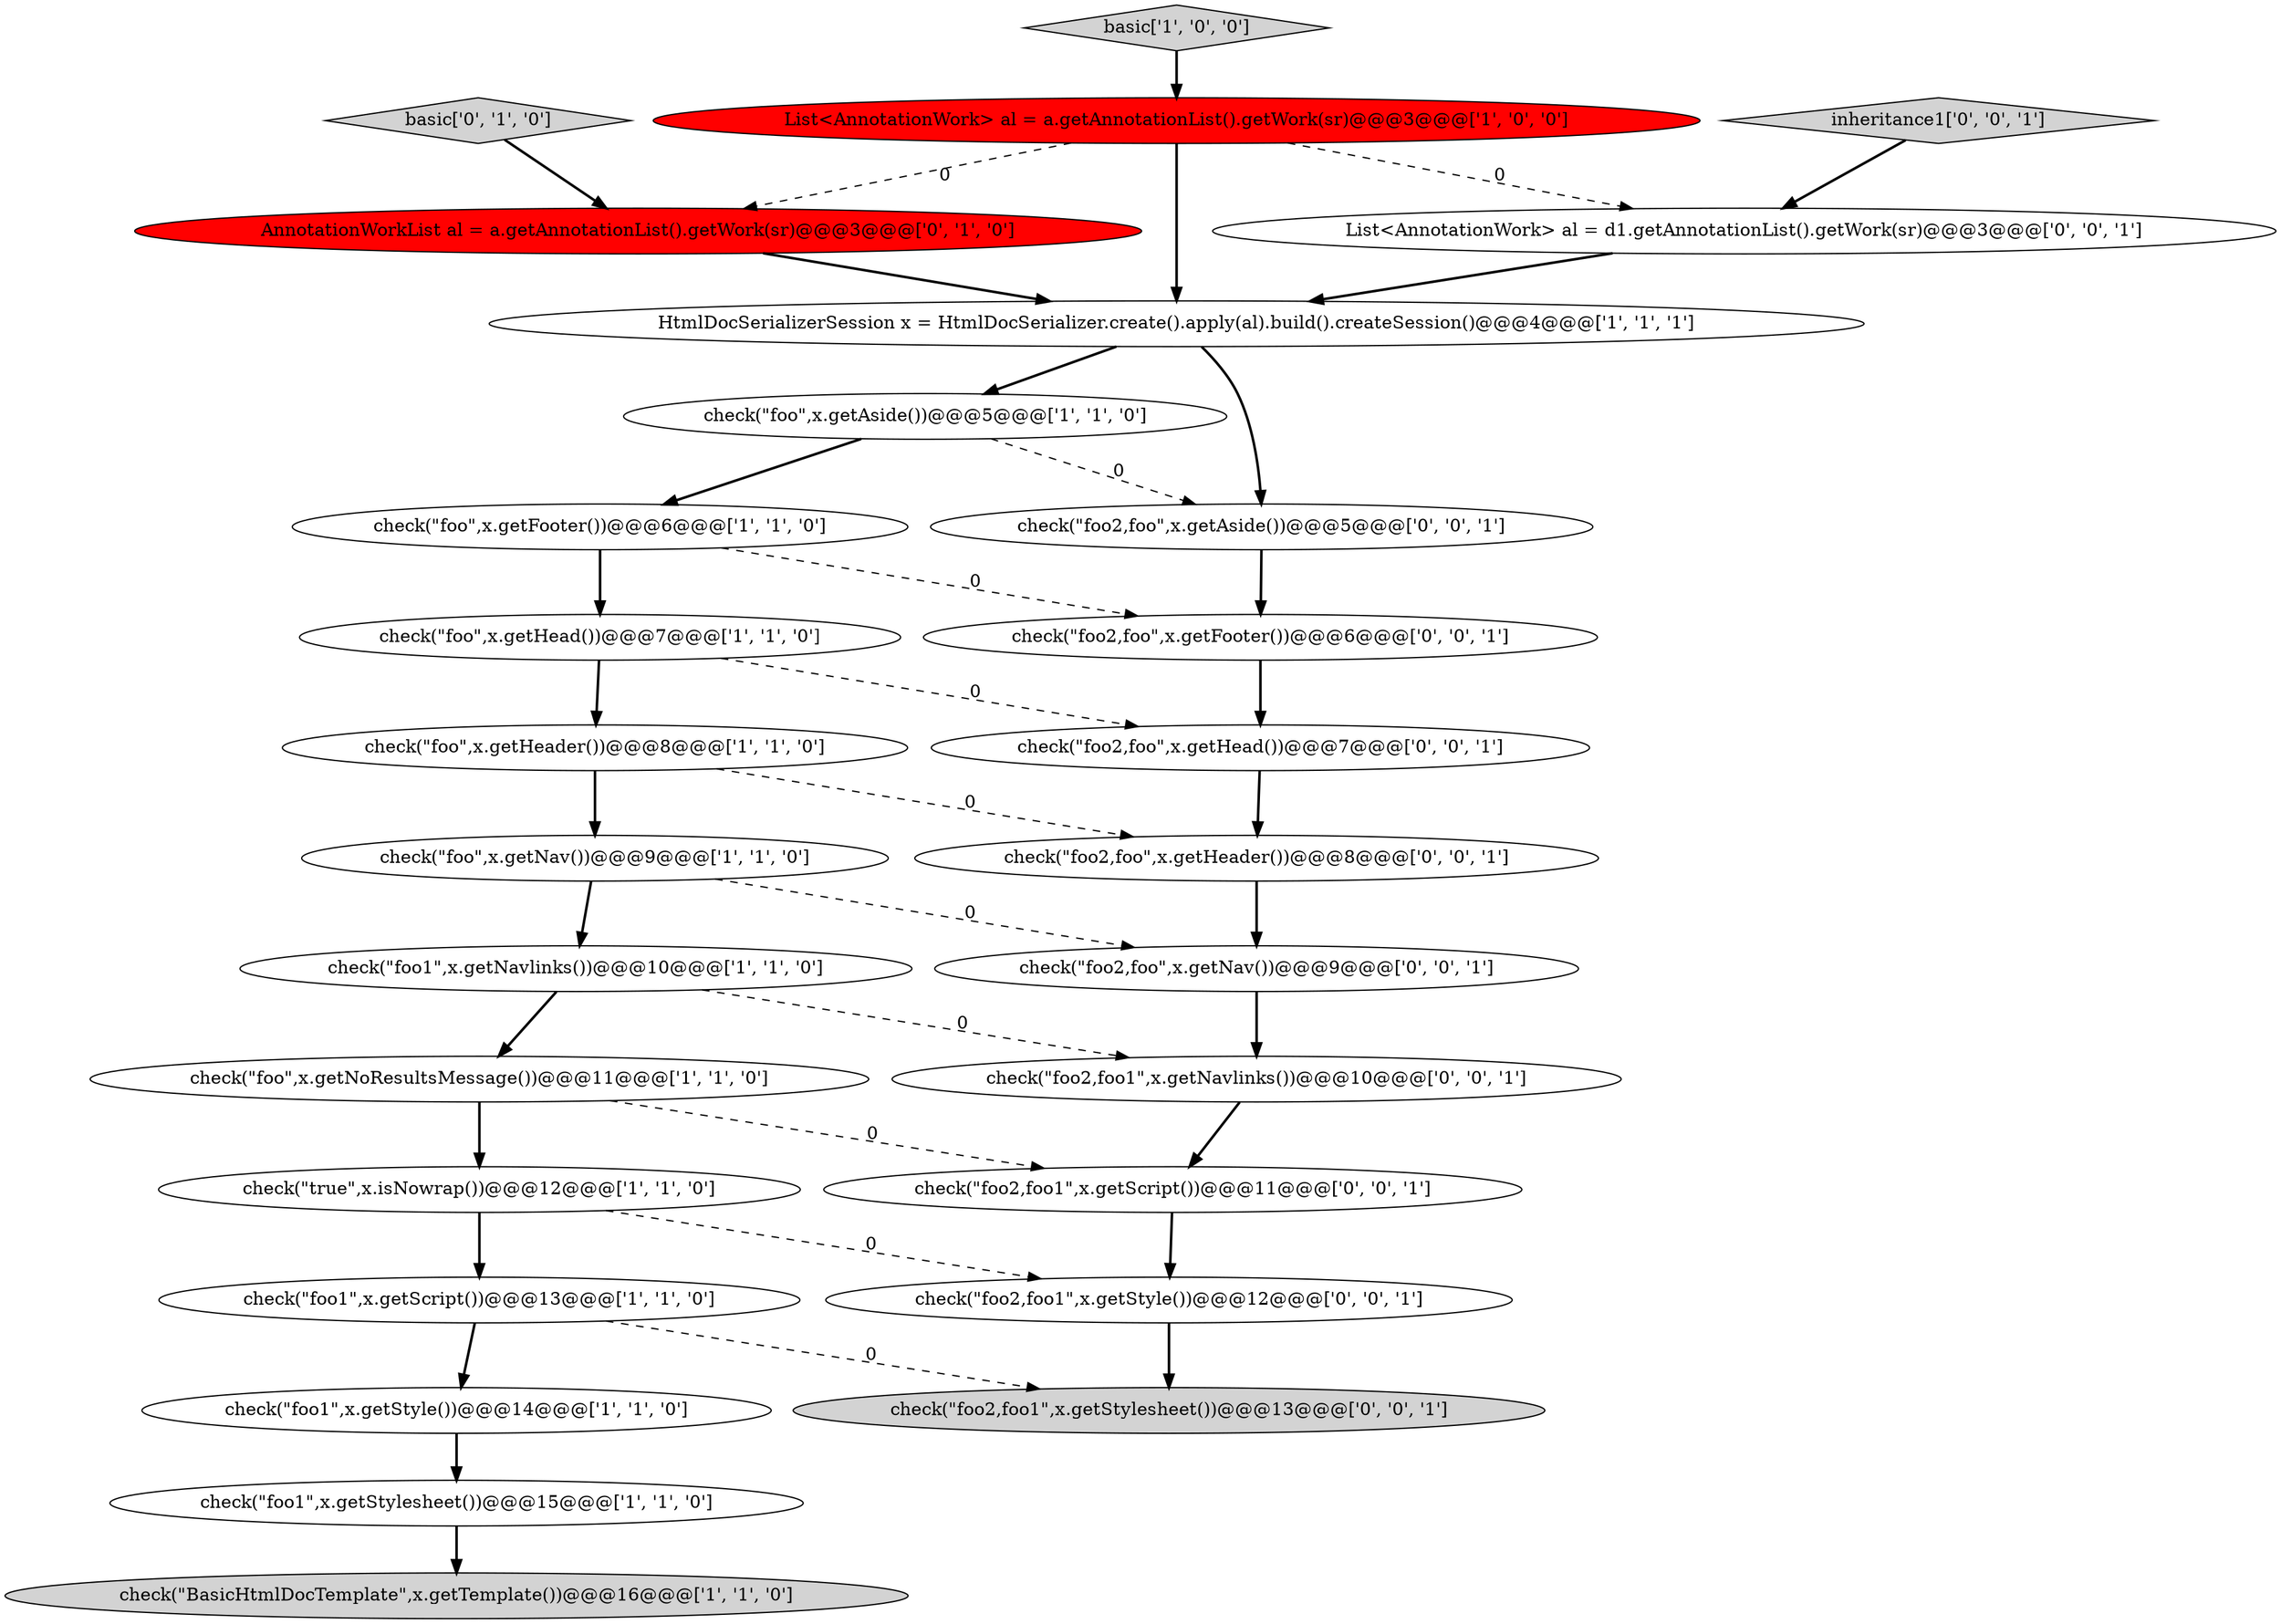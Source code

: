 digraph {
1 [style = filled, label = "HtmlDocSerializerSession x = HtmlDocSerializer.create().apply(al).build().createSession()@@@4@@@['1', '1', '1']", fillcolor = white, shape = ellipse image = "AAA0AAABBB1BBB"];
7 [style = filled, label = "check(\"foo\",x.getNav())@@@9@@@['1', '1', '0']", fillcolor = white, shape = ellipse image = "AAA0AAABBB1BBB"];
16 [style = filled, label = "basic['0', '1', '0']", fillcolor = lightgray, shape = diamond image = "AAA0AAABBB2BBB"];
13 [style = filled, label = "check(\"foo\",x.getAside())@@@5@@@['1', '1', '0']", fillcolor = white, shape = ellipse image = "AAA0AAABBB1BBB"];
20 [style = filled, label = "check(\"foo2,foo1\",x.getStyle())@@@12@@@['0', '0', '1']", fillcolor = white, shape = ellipse image = "AAA0AAABBB3BBB"];
12 [style = filled, label = "check(\"true\",x.isNowrap())@@@12@@@['1', '1', '0']", fillcolor = white, shape = ellipse image = "AAA0AAABBB1BBB"];
21 [style = filled, label = "check(\"foo2,foo\",x.getAside())@@@5@@@['0', '0', '1']", fillcolor = white, shape = ellipse image = "AAA0AAABBB3BBB"];
5 [style = filled, label = "check(\"foo1\",x.getStyle())@@@14@@@['1', '1', '0']", fillcolor = white, shape = ellipse image = "AAA0AAABBB1BBB"];
22 [style = filled, label = "check(\"foo2,foo\",x.getNav())@@@9@@@['0', '0', '1']", fillcolor = white, shape = ellipse image = "AAA0AAABBB3BBB"];
14 [style = filled, label = "check(\"foo1\",x.getStylesheet())@@@15@@@['1', '1', '0']", fillcolor = white, shape = ellipse image = "AAA0AAABBB1BBB"];
4 [style = filled, label = "check(\"foo\",x.getHeader())@@@8@@@['1', '1', '0']", fillcolor = white, shape = ellipse image = "AAA0AAABBB1BBB"];
19 [style = filled, label = "check(\"foo2,foo1\",x.getStylesheet())@@@13@@@['0', '0', '1']", fillcolor = lightgray, shape = ellipse image = "AAA0AAABBB3BBB"];
9 [style = filled, label = "List<AnnotationWork> al = a.getAnnotationList().getWork(sr)@@@3@@@['1', '0', '0']", fillcolor = red, shape = ellipse image = "AAA1AAABBB1BBB"];
0 [style = filled, label = "check(\"BasicHtmlDocTemplate\",x.getTemplate())@@@16@@@['1', '1', '0']", fillcolor = lightgray, shape = ellipse image = "AAA0AAABBB1BBB"];
8 [style = filled, label = "basic['1', '0', '0']", fillcolor = lightgray, shape = diamond image = "AAA0AAABBB1BBB"];
15 [style = filled, label = "AnnotationWorkList al = a.getAnnotationList().getWork(sr)@@@3@@@['0', '1', '0']", fillcolor = red, shape = ellipse image = "AAA1AAABBB2BBB"];
27 [style = filled, label = "inheritance1['0', '0', '1']", fillcolor = lightgray, shape = diamond image = "AAA0AAABBB3BBB"];
17 [style = filled, label = "check(\"foo2,foo\",x.getHead())@@@7@@@['0', '0', '1']", fillcolor = white, shape = ellipse image = "AAA0AAABBB3BBB"];
18 [style = filled, label = "check(\"foo2,foo1\",x.getScript())@@@11@@@['0', '0', '1']", fillcolor = white, shape = ellipse image = "AAA0AAABBB3BBB"];
23 [style = filled, label = "check(\"foo2,foo\",x.getHeader())@@@8@@@['0', '0', '1']", fillcolor = white, shape = ellipse image = "AAA0AAABBB3BBB"];
25 [style = filled, label = "List<AnnotationWork> al = d1.getAnnotationList().getWork(sr)@@@3@@@['0', '0', '1']", fillcolor = white, shape = ellipse image = "AAA0AAABBB3BBB"];
26 [style = filled, label = "check(\"foo2,foo1\",x.getNavlinks())@@@10@@@['0', '0', '1']", fillcolor = white, shape = ellipse image = "AAA0AAABBB3BBB"];
24 [style = filled, label = "check(\"foo2,foo\",x.getFooter())@@@6@@@['0', '0', '1']", fillcolor = white, shape = ellipse image = "AAA0AAABBB3BBB"];
2 [style = filled, label = "check(\"foo1\",x.getNavlinks())@@@10@@@['1', '1', '0']", fillcolor = white, shape = ellipse image = "AAA0AAABBB1BBB"];
10 [style = filled, label = "check(\"foo\",x.getFooter())@@@6@@@['1', '1', '0']", fillcolor = white, shape = ellipse image = "AAA0AAABBB1BBB"];
3 [style = filled, label = "check(\"foo1\",x.getScript())@@@13@@@['1', '1', '0']", fillcolor = white, shape = ellipse image = "AAA0AAABBB1BBB"];
6 [style = filled, label = "check(\"foo\",x.getHead())@@@7@@@['1', '1', '0']", fillcolor = white, shape = ellipse image = "AAA0AAABBB1BBB"];
11 [style = filled, label = "check(\"foo\",x.getNoResultsMessage())@@@11@@@['1', '1', '0']", fillcolor = white, shape = ellipse image = "AAA0AAABBB1BBB"];
13->10 [style = bold, label=""];
16->15 [style = bold, label=""];
22->26 [style = bold, label=""];
25->1 [style = bold, label=""];
12->20 [style = dashed, label="0"];
11->12 [style = bold, label=""];
21->24 [style = bold, label=""];
6->17 [style = dashed, label="0"];
5->14 [style = bold, label=""];
10->6 [style = bold, label=""];
1->13 [style = bold, label=""];
17->23 [style = bold, label=""];
4->7 [style = bold, label=""];
3->19 [style = dashed, label="0"];
6->4 [style = bold, label=""];
18->20 [style = bold, label=""];
3->5 [style = bold, label=""];
23->22 [style = bold, label=""];
13->21 [style = dashed, label="0"];
14->0 [style = bold, label=""];
7->2 [style = bold, label=""];
1->21 [style = bold, label=""];
11->18 [style = dashed, label="0"];
9->25 [style = dashed, label="0"];
24->17 [style = bold, label=""];
8->9 [style = bold, label=""];
12->3 [style = bold, label=""];
2->26 [style = dashed, label="0"];
9->1 [style = bold, label=""];
20->19 [style = bold, label=""];
4->23 [style = dashed, label="0"];
27->25 [style = bold, label=""];
2->11 [style = bold, label=""];
10->24 [style = dashed, label="0"];
7->22 [style = dashed, label="0"];
9->15 [style = dashed, label="0"];
26->18 [style = bold, label=""];
15->1 [style = bold, label=""];
}
